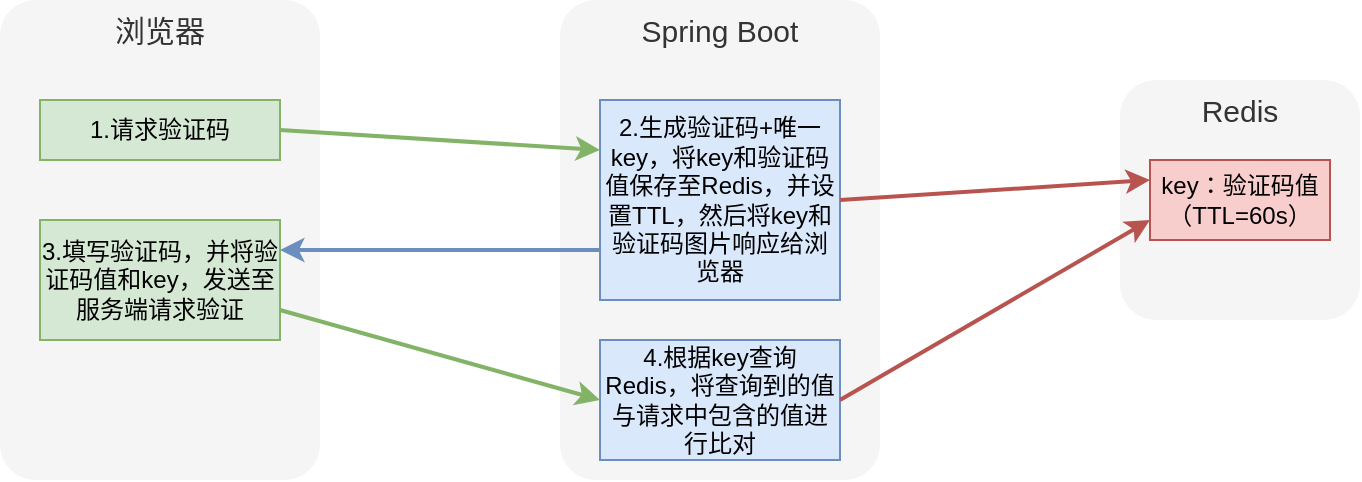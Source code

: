 <mxfile version="21.6.5" type="device">
  <diagram name="第 1 页" id="fNqs8zxvkUJUVECF3vqd">
    <mxGraphModel dx="728" dy="452" grid="1" gridSize="10" guides="1" tooltips="1" connect="1" arrows="1" fold="1" page="1" pageScale="1" pageWidth="3300" pageHeight="4681" math="0" shadow="0">
      <root>
        <mxCell id="0" />
        <mxCell id="1" parent="0" />
        <mxCell id="fQsyPlb1phDWS3wfOF4d-1" value="浏览器" style="rounded=1;whiteSpace=wrap;html=1;arcSize=11;fontSize=15;verticalAlign=top;fillColor=#f5f5f5;fontColor=#333333;strokeColor=none;" parent="1" vertex="1">
          <mxGeometry x="240" y="120" width="160" height="240" as="geometry" />
        </mxCell>
        <mxCell id="fQsyPlb1phDWS3wfOF4d-2" value="Spring Boot" style="rounded=1;whiteSpace=wrap;html=1;arcSize=11;fontSize=15;verticalAlign=top;fillColor=#f5f5f5;fontColor=#333333;strokeColor=none;" parent="1" vertex="1">
          <mxGeometry x="520" y="120" width="160" height="240" as="geometry" />
        </mxCell>
        <mxCell id="fQsyPlb1phDWS3wfOF4d-3" value="1.请求验证码" style="rounded=0;whiteSpace=wrap;html=1;fillColor=#d5e8d4;strokeColor=#82b366;" parent="1" vertex="1">
          <mxGeometry x="260" y="170" width="120" height="30" as="geometry" />
        </mxCell>
        <mxCell id="fQsyPlb1phDWS3wfOF4d-6" value="2.生成验证码+唯一key，将key和验证码值保存至Redis，并设置TTL，然后将key和验证码图片响应给浏览器" style="rounded=0;whiteSpace=wrap;html=1;fillColor=#dae8fc;strokeColor=#6c8ebf;" parent="1" vertex="1">
          <mxGeometry x="540" y="170" width="120" height="100" as="geometry" />
        </mxCell>
        <mxCell id="fQsyPlb1phDWS3wfOF4d-7" value="3.填写验证码，并将验证码值和key，发送至服务端请求验证" style="rounded=0;whiteSpace=wrap;html=1;fillColor=#d5e8d4;strokeColor=#82b366;" parent="1" vertex="1">
          <mxGeometry x="260" y="230" width="120" height="60" as="geometry" />
        </mxCell>
        <mxCell id="fQsyPlb1phDWS3wfOF4d-8" value="4.根据key查询Redis，将查询到的值与请求中包含的值进行比对" style="rounded=0;whiteSpace=wrap;html=1;fillColor=#dae8fc;strokeColor=#6c8ebf;" parent="1" vertex="1">
          <mxGeometry x="540" y="290" width="120" height="60" as="geometry" />
        </mxCell>
        <mxCell id="fQsyPlb1phDWS3wfOF4d-9" value="Redis" style="rounded=1;whiteSpace=wrap;html=1;fontSize=15;verticalAlign=top;fillColor=#f5f5f5;fontColor=#333333;strokeColor=none;" parent="1" vertex="1">
          <mxGeometry x="800" y="160" width="120" height="120" as="geometry" />
        </mxCell>
        <mxCell id="fQsyPlb1phDWS3wfOF4d-11" value="key：验证码值&lt;br&gt;（TTL=60s）" style="rounded=0;whiteSpace=wrap;html=1;fillColor=#f8cecc;strokeColor=#b85450;" parent="1" vertex="1">
          <mxGeometry x="815" y="200" width="90" height="40" as="geometry" />
        </mxCell>
        <mxCell id="fQsyPlb1phDWS3wfOF4d-12" value="" style="endArrow=classic;html=1;rounded=0;exitX=1;exitY=0.5;exitDx=0;exitDy=0;entryX=0;entryY=0.25;entryDx=0;entryDy=0;strokeWidth=2;fillColor=#d5e8d4;strokeColor=#82b366;" parent="1" source="fQsyPlb1phDWS3wfOF4d-3" target="fQsyPlb1phDWS3wfOF4d-6" edge="1">
          <mxGeometry width="50" height="50" relative="1" as="geometry">
            <mxPoint x="610" y="420" as="sourcePoint" />
            <mxPoint x="660" y="370" as="targetPoint" />
          </mxGeometry>
        </mxCell>
        <mxCell id="fQsyPlb1phDWS3wfOF4d-13" value="" style="endArrow=classic;html=1;rounded=0;exitX=0;exitY=0.75;exitDx=0;exitDy=0;entryX=1;entryY=0.25;entryDx=0;entryDy=0;strokeWidth=2;fillColor=#dae8fc;strokeColor=#6c8ebf;" parent="1" source="fQsyPlb1phDWS3wfOF4d-6" target="fQsyPlb1phDWS3wfOF4d-7" edge="1">
          <mxGeometry width="50" height="50" relative="1" as="geometry">
            <mxPoint x="390" y="195" as="sourcePoint" />
            <mxPoint x="630" y="200" as="targetPoint" />
          </mxGeometry>
        </mxCell>
        <mxCell id="fQsyPlb1phDWS3wfOF4d-14" value="" style="endArrow=classic;html=1;rounded=0;exitX=1;exitY=0.75;exitDx=0;exitDy=0;entryX=0;entryY=0.5;entryDx=0;entryDy=0;strokeWidth=2;fillColor=#d5e8d4;strokeColor=#82b366;" parent="1" source="fQsyPlb1phDWS3wfOF4d-7" target="fQsyPlb1phDWS3wfOF4d-8" edge="1">
          <mxGeometry width="50" height="50" relative="1" as="geometry">
            <mxPoint x="670" y="400" as="sourcePoint" />
            <mxPoint x="430" y="415" as="targetPoint" />
          </mxGeometry>
        </mxCell>
        <mxCell id="fQsyPlb1phDWS3wfOF4d-15" value="" style="endArrow=classic;html=1;rounded=0;entryX=0;entryY=0.25;entryDx=0;entryDy=0;exitX=1;exitY=0.5;exitDx=0;exitDy=0;strokeWidth=2;fillColor=#f8cecc;strokeColor=#b85450;" parent="1" source="fQsyPlb1phDWS3wfOF4d-6" target="fQsyPlb1phDWS3wfOF4d-11" edge="1">
          <mxGeometry width="50" height="50" relative="1" as="geometry">
            <mxPoint x="610" y="420" as="sourcePoint" />
            <mxPoint x="660" y="370" as="targetPoint" />
          </mxGeometry>
        </mxCell>
        <mxCell id="fQsyPlb1phDWS3wfOF4d-16" value="" style="endArrow=classic;html=1;rounded=0;entryX=0;entryY=0.75;entryDx=0;entryDy=0;exitX=1;exitY=0.5;exitDx=0;exitDy=0;strokeWidth=2;fillColor=#f8cecc;strokeColor=#b85450;" parent="1" source="fQsyPlb1phDWS3wfOF4d-8" target="fQsyPlb1phDWS3wfOF4d-11" edge="1">
          <mxGeometry width="50" height="50" relative="1" as="geometry">
            <mxPoint x="670" y="220" as="sourcePoint" />
            <mxPoint x="825" y="230" as="targetPoint" />
          </mxGeometry>
        </mxCell>
      </root>
    </mxGraphModel>
  </diagram>
</mxfile>
